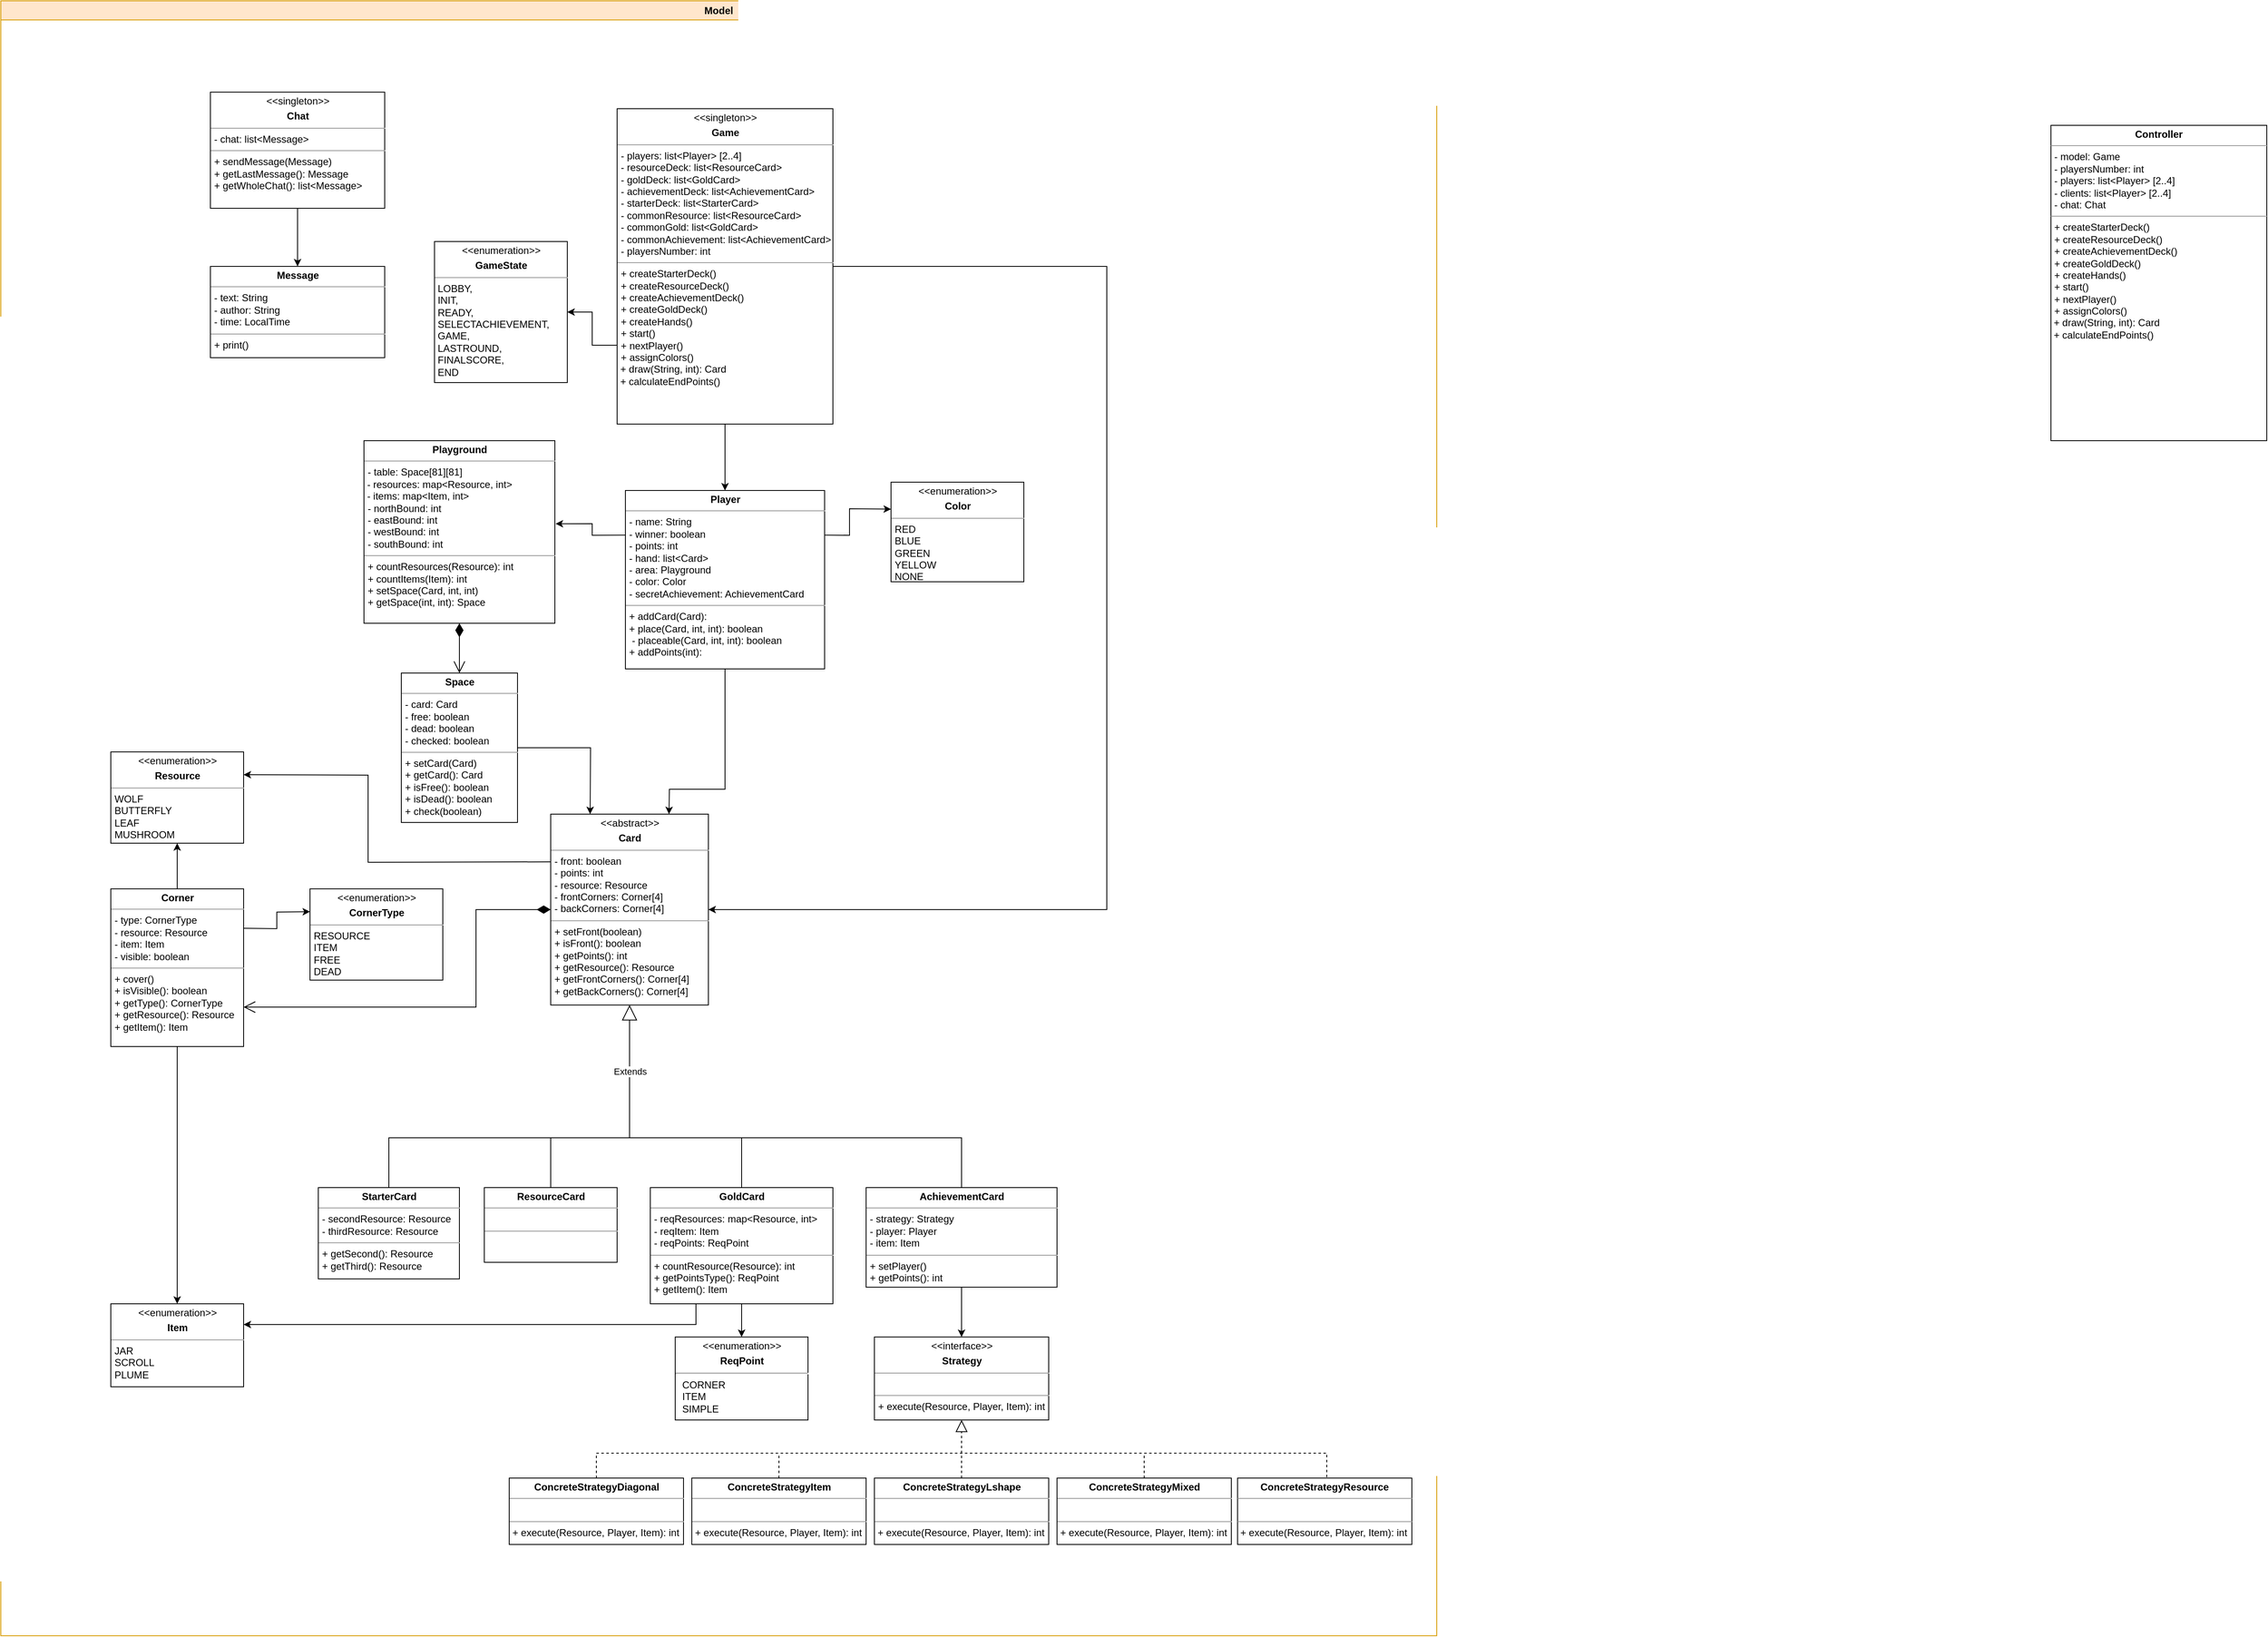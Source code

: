 <mxfile version="24.6.4" type="device">
  <diagram name="Page-1" id="c4acf3e9-155e-7222-9cf6-157b1a14988f">
    <mxGraphModel dx="3086" dy="1228" grid="1" gridSize="10" guides="1" tooltips="1" connect="1" arrows="1" fold="1" page="0" pageScale="1" pageWidth="690" pageHeight="980" background="none" math="0" shadow="0">
      <root>
        <mxCell id="0" />
        <mxCell id="1" parent="0" />
        <mxCell id="WkvtlJ_VR4e_vaY0fBgr-5" value="Model" style="swimlane;whiteSpace=wrap;html=1;fillColor=#ffe6cc;strokeColor=#d79b00;fillStyle=auto;noLabel=0;glass=0;" vertex="1" parent="1">
          <mxGeometry x="-1140" y="-220" width="1730" height="1970" as="geometry" />
        </mxCell>
        <mxCell id="VBHyWKRIFcI3ucVcQrfy-1" value="&lt;p style=&quot;margin:0px;margin-top:4px;text-align:center;&quot;&gt;&lt;font style=&quot;font-size: 12px;&quot;&gt;&amp;lt;&amp;lt;singleton&amp;gt;&amp;gt;&lt;/font&gt;&lt;/p&gt;&lt;p style=&quot;margin:0px;margin-top:4px;text-align:center;&quot;&gt;&lt;b&gt;Game&lt;/b&gt;&lt;/p&gt;&lt;hr size=&quot;1&quot;&gt;&lt;p style=&quot;margin:0px;margin-left:4px;&quot;&gt;- players: list&amp;lt;Player&amp;gt; [2..4]&lt;/p&gt;&lt;p style=&quot;margin:0px;margin-left:4px;&quot;&gt;- resourceDeck: list&amp;lt;ResourceCard&amp;gt;&amp;nbsp;&lt;/p&gt;&lt;p style=&quot;margin:0px;margin-left:4px;&quot;&gt;- goldDeck: list&amp;lt;GoldCard&amp;gt;&lt;/p&gt;&lt;p style=&quot;margin:0px;margin-left:4px;&quot;&gt;- achievementDeck: list&amp;lt;AchievementCard&amp;gt;&lt;/p&gt;&lt;p style=&quot;margin:0px;margin-left:4px;&quot;&gt;- starterDeck: list&amp;lt;StarterCard&amp;gt;&lt;br&gt;&lt;/p&gt;&lt;p style=&quot;margin:0px;margin-left:4px;&quot;&gt;- commonResource: list&amp;lt;ResourceCard&amp;gt;&amp;nbsp;&lt;/p&gt;&lt;p style=&quot;margin:0px;margin-left:4px;&quot;&gt;- commonGold: list&amp;lt;GoldCard&amp;gt;&lt;/p&gt;&lt;p style=&quot;margin:0px;margin-left:4px;&quot;&gt;- commonAchievement: list&amp;lt;AchievementCard&amp;gt;&lt;/p&gt;&lt;p style=&quot;margin:0px;margin-left:4px;&quot;&gt;- playersNumber: int&lt;/p&gt;&lt;hr size=&quot;1&quot;&gt;&lt;p style=&quot;margin:0px;margin-left:4px;&quot;&gt;+ createStarterDeck()&lt;/p&gt;&lt;p style=&quot;margin:0px;margin-left:4px;&quot;&gt;+ createResourceDeck()&lt;/p&gt;&lt;p style=&quot;margin:0px;margin-left:4px;&quot;&gt;+ createAchievementDeck()&lt;/p&gt;&lt;p style=&quot;margin:0px;margin-left:4px;&quot;&gt;+ createGoldDeck()&lt;/p&gt;&lt;p style=&quot;margin:0px;margin-left:4px;&quot;&gt;+ createHands()&lt;/p&gt;&lt;p style=&quot;margin:0px;margin-left:4px;&quot;&gt;+ start()&lt;/p&gt;&lt;p style=&quot;margin:0px;margin-left:4px;&quot;&gt;+ nextPlayer()&lt;/p&gt;&lt;p style=&quot;margin:0px;margin-left:4px;&quot;&gt;+ assignColors()&lt;br&gt;&lt;/p&gt;&lt;div&gt;&amp;nbsp;+ draw(String, int): Card&lt;br&gt;&lt;/div&gt;&lt;div&gt;&amp;nbsp;+ calculateEndPoints()&lt;br&gt;&lt;/div&gt;" style="verticalAlign=top;align=left;overflow=fill;html=1;whiteSpace=wrap;" parent="WkvtlJ_VR4e_vaY0fBgr-5" vertex="1">
          <mxGeometry x="742.5" y="130" width="260" height="380" as="geometry" />
        </mxCell>
        <mxCell id="VBHyWKRIFcI3ucVcQrfy-3" value="&lt;p style=&quot;margin:0px;margin-top:4px;text-align:center;&quot;&gt;&lt;b&gt;Player&lt;/b&gt;&lt;/p&gt;&lt;hr size=&quot;1&quot;&gt;&lt;p style=&quot;margin:0px;margin-left:4px;&quot;&gt;- name: String&lt;/p&gt;&lt;p style=&quot;margin:0px;margin-left:4px;&quot;&gt;- winner: boolean&lt;/p&gt;&lt;p style=&quot;margin:0px;margin-left:4px;&quot;&gt;- points: int&lt;/p&gt;&lt;p style=&quot;margin:0px;margin-left:4px;&quot;&gt;- hand: list&amp;lt;Card&amp;gt;&lt;/p&gt;&lt;p style=&quot;margin:0px;margin-left:4px;&quot;&gt;- area: Playground&lt;/p&gt;&lt;p style=&quot;margin:0px;margin-left:4px;&quot;&gt;- color: Color&lt;/p&gt;&lt;p style=&quot;margin:0px;margin-left:4px;&quot;&gt;- secretAchievement: AchievementCard&lt;br&gt;&lt;/p&gt;&lt;hr size=&quot;1&quot;&gt;&lt;p style=&quot;margin:0px;margin-left:4px;&quot;&gt;+ addCard(Card):&lt;/p&gt;&lt;p style=&quot;margin:0px;margin-left:4px;&quot;&gt;+ place(Card, int, int): boolean&lt;br&gt;&lt;/p&gt;&lt;p style=&quot;margin:0px;margin-left:4px;&quot;&gt;&amp;nbsp;- placeable(Card, int, int): boolean&lt;/p&gt;&lt;p style=&quot;margin:0px;margin-left:4px;&quot;&gt;+ addPoints(int):&lt;/p&gt;" style="verticalAlign=top;align=left;overflow=fill;html=1;whiteSpace=wrap;" parent="WkvtlJ_VR4e_vaY0fBgr-5" vertex="1">
          <mxGeometry x="752.5" y="590" width="240" height="215" as="geometry" />
        </mxCell>
        <mxCell id="VBHyWKRIFcI3ucVcQrfy-13" value="&lt;p style=&quot;margin:0px;margin-top:4px;text-align:center;&quot;&gt;&lt;b&gt;Playground&lt;/b&gt;&lt;/p&gt;&lt;hr size=&quot;1&quot;&gt;&lt;p style=&quot;margin:0px;margin-left:4px;&quot;&gt;- table: Space[81][81]&lt;/p&gt;&lt;div&gt;&amp;nbsp;- resources: map&amp;lt;Resource, int&amp;gt; &lt;br&gt;&lt;/div&gt;&lt;div&gt;&amp;nbsp;- items: map&amp;lt;Item, int&amp;gt; &lt;/div&gt;&lt;p style=&quot;margin:0px;margin-left:4px;&quot;&gt;- northBound: int&lt;/p&gt;&lt;p style=&quot;margin:0px;margin-left:4px;&quot;&gt;- eastBound: int&lt;br&gt;- westBound: int&lt;/p&gt;&lt;p style=&quot;margin:0px;margin-left:4px;&quot;&gt;- southBound: int&lt;br&gt;&lt;/p&gt;&lt;hr size=&quot;1&quot;&gt;&lt;p style=&quot;margin:0px;margin-left:4px;&quot;&gt;+ countResources(Resource): int&lt;/p&gt;&lt;p style=&quot;margin:0px;margin-left:4px;&quot;&gt;+ countItems(Item): int&lt;/p&gt;&lt;p style=&quot;margin:0px;margin-left:4px;&quot;&gt;+ setSpace(Card, int, int)&lt;br&gt;&lt;/p&gt;&lt;p style=&quot;margin:0px;margin-left:4px;&quot;&gt;+ getSpace(int, int): Space&lt;br&gt;&lt;/p&gt;" style="verticalAlign=top;align=left;overflow=fill;html=1;whiteSpace=wrap;" parent="WkvtlJ_VR4e_vaY0fBgr-5" vertex="1">
          <mxGeometry x="437.5" y="530" width="230" height="220" as="geometry" />
        </mxCell>
        <mxCell id="VBHyWKRIFcI3ucVcQrfy-16" value="&lt;p style=&quot;margin:0px;margin-top:4px;text-align:center;&quot;&gt;&amp;lt;&amp;lt;abstract&amp;gt;&amp;gt;&lt;/p&gt;&lt;p style=&quot;margin:0px;margin-top:4px;text-align:center;&quot;&gt;&lt;b&gt;Card&lt;/b&gt;&lt;/p&gt;&lt;hr size=&quot;1&quot;&gt;&lt;p style=&quot;margin:0px;margin-left:4px;&quot;&gt;- front: boolean&lt;/p&gt;&lt;p style=&quot;margin:0px;margin-left:4px;&quot;&gt;- points: int&lt;/p&gt;&lt;p style=&quot;margin:0px;margin-left:4px;&quot;&gt;- resource: Resource&lt;/p&gt;&lt;p style=&quot;margin:0px;margin-left:4px;&quot;&gt;- frontCorners: Corner[4]&lt;/p&gt;&lt;p style=&quot;margin:0px;margin-left:4px;&quot;&gt;- backCorners: Corner[4]&lt;/p&gt;&lt;hr size=&quot;1&quot;&gt;&lt;p style=&quot;margin:0px;margin-left:4px;&quot;&gt;+ setFront(boolean)&lt;/p&gt;&lt;p style=&quot;margin:0px;margin-left:4px;&quot;&gt;+ isFront(): boolean&lt;/p&gt;&lt;p style=&quot;margin:0px;margin-left:4px;&quot;&gt;+ getPoints(): int&lt;/p&gt;&lt;p style=&quot;margin:0px;margin-left:4px;&quot;&gt;+ getResource(): Resource&lt;br&gt;&lt;/p&gt;&lt;p style=&quot;margin:0px;margin-left:4px;&quot;&gt;+ getFrontCorners(): Corner[4]&lt;/p&gt;&lt;p style=&quot;margin:0px;margin-left:4px;&quot;&gt;+ getBackCorners(): Corner[4]&lt;br&gt;&lt;/p&gt;" style="verticalAlign=top;align=left;overflow=fill;html=1;whiteSpace=wrap;" parent="WkvtlJ_VR4e_vaY0fBgr-5" vertex="1">
          <mxGeometry x="662.5" y="980" width="190" height="230" as="geometry" />
        </mxCell>
        <mxCell id="VBHyWKRIFcI3ucVcQrfy-17" value="&lt;p style=&quot;margin:0px;margin-top:4px;text-align:center;&quot;&gt;&amp;lt;&amp;lt;enumeration&amp;gt;&amp;gt;&lt;/p&gt;&lt;p style=&quot;margin:0px;margin-top:4px;text-align:center;&quot;&gt;&lt;b&gt;Resource&lt;/b&gt;&lt;/p&gt;&lt;hr size=&quot;1&quot;&gt;&lt;p style=&quot;margin:0px;margin-left:4px;&quot;&gt;WOLF&lt;/p&gt;&lt;p style=&quot;margin:0px;margin-left:4px;&quot;&gt;BUTTERFLY&lt;/p&gt;&lt;p style=&quot;margin:0px;margin-left:4px;&quot;&gt;LEAF&lt;/p&gt;&lt;p style=&quot;margin:0px;margin-left:4px;&quot;&gt;MUSHROOM&lt;/p&gt;" style="verticalAlign=top;align=left;overflow=fill;html=1;whiteSpace=wrap;" parent="WkvtlJ_VR4e_vaY0fBgr-5" vertex="1">
          <mxGeometry x="132.5" y="905" width="160" height="110" as="geometry" />
        </mxCell>
        <mxCell id="VBHyWKRIFcI3ucVcQrfy-19" value="&lt;p style=&quot;margin:0px;margin-top:4px;text-align:center;&quot;&gt;&lt;b&gt;ResourceCard&lt;/b&gt;&lt;/p&gt;&lt;hr size=&quot;1&quot;&gt;&lt;p style=&quot;margin:0px;margin-left:4px;&quot;&gt;&lt;br&gt;&lt;/p&gt;&lt;hr size=&quot;1&quot;&gt;&lt;p style=&quot;margin:0px;margin-left:4px;&quot;&gt;&lt;br&gt;&lt;/p&gt;" style="verticalAlign=top;align=left;overflow=fill;html=1;whiteSpace=wrap;" parent="WkvtlJ_VR4e_vaY0fBgr-5" vertex="1">
          <mxGeometry x="582.5" y="1430" width="160" height="90" as="geometry" />
        </mxCell>
        <mxCell id="VBHyWKRIFcI3ucVcQrfy-21" value="&lt;p style=&quot;margin:0px;margin-top:4px;text-align:center;&quot;&gt;&lt;b&gt;GoldCard&lt;/b&gt;&lt;/p&gt;&lt;hr size=&quot;1&quot;&gt;&lt;p style=&quot;margin:0px;margin-left:4px;&quot;&gt;- reqResources: map&amp;lt;Resource, int&amp;gt; &lt;br&gt;&lt;/p&gt;&lt;p style=&quot;margin:0px;margin-left:4px;&quot;&gt;- reqItem: Item&lt;/p&gt;&lt;p style=&quot;margin:0px;margin-left:4px;&quot;&gt;- reqPoints: ReqPoint&lt;/p&gt;&lt;hr size=&quot;1&quot;&gt;&lt;p style=&quot;margin:0px;margin-left:4px;&quot;&gt;+ countResource(Resource): int&lt;/p&gt;&lt;p style=&quot;margin:0px;margin-left:4px;&quot;&gt;+ getPointsType(): ReqPoint&lt;br&gt;&lt;/p&gt;&lt;p style=&quot;margin:0px;margin-left:4px;&quot;&gt;+ getItem(): Item&lt;br&gt;&lt;/p&gt;" style="verticalAlign=top;align=left;overflow=fill;html=1;whiteSpace=wrap;" parent="WkvtlJ_VR4e_vaY0fBgr-5" vertex="1">
          <mxGeometry x="782.5" y="1430" width="220" height="140" as="geometry" />
        </mxCell>
        <mxCell id="VBHyWKRIFcI3ucVcQrfy-22" value="&lt;p style=&quot;margin: 4px 0px 0px; text-align: center;&quot;&gt;&lt;font style=&quot;font-size: 12px;&quot;&gt;&amp;lt;&amp;lt;enumeration&amp;gt;&amp;gt;&lt;/font&gt;&lt;/p&gt;&lt;p style=&quot;margin: 4px 0px 0px; text-align: center;&quot;&gt;&lt;b&gt;ReqPoint&lt;/b&gt;&lt;/p&gt;&lt;hr&gt;&lt;p style=&quot;margin:0px;margin-left:8px;&quot;&gt;CORNER&lt;/p&gt;&lt;p style=&quot;margin:0px;margin-left:8px;&quot;&gt;ITEM&lt;/p&gt;&lt;p style=&quot;margin:0px;margin-left:8px;&quot;&gt;SIMPLE&lt;br&gt;&lt;/p&gt;" style="verticalAlign=top;align=left;overflow=fill;html=1;whiteSpace=wrap;" parent="WkvtlJ_VR4e_vaY0fBgr-5" vertex="1">
          <mxGeometry x="812.5" y="1610" width="160" height="100" as="geometry" />
        </mxCell>
        <mxCell id="VBHyWKRIFcI3ucVcQrfy-25" value="&lt;p style=&quot;margin:0px;margin-top:4px;text-align:center;&quot;&gt;&lt;b&gt;StarterCard&lt;/b&gt;&lt;/p&gt;&lt;hr size=&quot;1&quot;&gt;&lt;p style=&quot;margin:0px;margin-left:4px;&quot;&gt;- secondResource: Resource&lt;/p&gt;&lt;p style=&quot;margin:0px;margin-left:4px;&quot;&gt;- thirdResource: Resource&lt;/p&gt;&lt;hr size=&quot;1&quot;&gt;&lt;p style=&quot;margin:0px;margin-left:4px;&quot;&gt;+ getSecond(): Resource&lt;/p&gt;&lt;p style=&quot;margin:0px;margin-left:4px;&quot;&gt;+ getThird(): Resource&lt;/p&gt;" style="verticalAlign=top;align=left;overflow=fill;html=1;whiteSpace=wrap;" parent="WkvtlJ_VR4e_vaY0fBgr-5" vertex="1">
          <mxGeometry x="382.5" y="1430" width="170" height="110" as="geometry" />
        </mxCell>
        <mxCell id="VBHyWKRIFcI3ucVcQrfy-26" value="&lt;p style=&quot;margin:0px;margin-top:4px;text-align:center;&quot;&gt;&lt;b&gt;AchievementCard&lt;/b&gt;&lt;/p&gt;&lt;hr size=&quot;1&quot;&gt;&lt;p style=&quot;margin:0px;margin-left:4px;&quot;&gt;- strategy: Strategy&lt;/p&gt;&lt;p style=&quot;margin:0px;margin-left:4px;&quot;&gt;- player: Player&lt;/p&gt;&lt;p style=&quot;margin:0px;margin-left:4px;&quot;&gt;- item: Item&lt;br&gt;&lt;/p&gt;&lt;hr size=&quot;1&quot;&gt;&lt;p style=&quot;margin:0px;margin-left:4px;&quot;&gt;+ setPlayer()&lt;/p&gt;&lt;p style=&quot;margin:0px;margin-left:4px;&quot;&gt;+ getPoints(): int&lt;br&gt;&lt;/p&gt;" style="verticalAlign=top;align=left;overflow=fill;html=1;whiteSpace=wrap;" parent="WkvtlJ_VR4e_vaY0fBgr-5" vertex="1">
          <mxGeometry x="1042.5" y="1430" width="230" height="120" as="geometry" />
        </mxCell>
        <mxCell id="9KjA4H4EcXaX_7E6Pq11-5" value="" style="endArrow=classic;html=1;rounded=0;entryX=0.5;entryY=0;entryDx=0;entryDy=0;exitX=0.5;exitY=1;exitDx=0;exitDy=0;" parent="WkvtlJ_VR4e_vaY0fBgr-5" source="VBHyWKRIFcI3ucVcQrfy-21" target="VBHyWKRIFcI3ucVcQrfy-22" edge="1">
          <mxGeometry width="50" height="50" relative="1" as="geometry">
            <mxPoint x="962.5" y="1740" as="sourcePoint" />
            <mxPoint x="1012.5" y="1690" as="targetPoint" />
          </mxGeometry>
        </mxCell>
        <mxCell id="9KjA4H4EcXaX_7E6Pq11-6" value="" style="endArrow=classic;html=1;rounded=0;entryX=0.5;entryY=0;entryDx=0;entryDy=0;exitX=0.5;exitY=1;exitDx=0;exitDy=0;" parent="WkvtlJ_VR4e_vaY0fBgr-5" source="VBHyWKRIFcI3ucVcQrfy-26" target="RELG8puHT6EC9pHxOSf7-12" edge="1">
          <mxGeometry width="50" height="50" relative="1" as="geometry">
            <mxPoint x="1002.5" y="1580" as="sourcePoint" />
            <mxPoint x="1157.5" y="1575" as="targetPoint" />
          </mxGeometry>
        </mxCell>
        <mxCell id="9KjA4H4EcXaX_7E6Pq11-11" value="Extends" style="endArrow=block;endSize=16;endFill=0;html=1;rounded=0;entryX=0.5;entryY=1;entryDx=0;entryDy=0;" parent="WkvtlJ_VR4e_vaY0fBgr-5" target="VBHyWKRIFcI3ucVcQrfy-16" edge="1">
          <mxGeometry width="160" relative="1" as="geometry">
            <mxPoint x="757.5" y="1370" as="sourcePoint" />
            <mxPoint x="802.5" y="1320" as="targetPoint" />
            <Array as="points" />
          </mxGeometry>
        </mxCell>
        <mxCell id="9KjA4H4EcXaX_7E6Pq11-15" value="" style="endArrow=classic;html=1;rounded=0;entryX=0.5;entryY=0;entryDx=0;entryDy=0;exitX=0.5;exitY=1;exitDx=0;exitDy=0;" parent="WkvtlJ_VR4e_vaY0fBgr-5" source="VBHyWKRIFcI3ucVcQrfy-1" target="VBHyWKRIFcI3ucVcQrfy-3" edge="1">
          <mxGeometry width="50" height="50" relative="1" as="geometry">
            <mxPoint x="792.5" y="490" as="sourcePoint" />
            <mxPoint x="972.5" y="520" as="targetPoint" />
          </mxGeometry>
        </mxCell>
        <mxCell id="9KjA4H4EcXaX_7E6Pq11-17" value="" style="endArrow=classic;html=1;rounded=0;entryX=0;entryY=0.25;entryDx=0;entryDy=0;exitX=1;exitY=0.25;exitDx=0;exitDy=0;" parent="WkvtlJ_VR4e_vaY0fBgr-5" source="VBHyWKRIFcI3ucVcQrfy-3" edge="1">
          <mxGeometry width="50" height="50" relative="1" as="geometry">
            <mxPoint x="742.5" y="530" as="sourcePoint" />
            <mxPoint x="1072.5" y="612.5" as="targetPoint" />
            <Array as="points">
              <mxPoint x="1022.5" y="644" />
              <mxPoint x="1022.5" y="612" />
            </Array>
          </mxGeometry>
        </mxCell>
        <mxCell id="9KjA4H4EcXaX_7E6Pq11-19" value="" style="endArrow=classic;html=1;rounded=0;exitX=0.5;exitY=1;exitDx=0;exitDy=0;entryX=0.75;entryY=0;entryDx=0;entryDy=0;" parent="WkvtlJ_VR4e_vaY0fBgr-5" source="VBHyWKRIFcI3ucVcQrfy-3" target="VBHyWKRIFcI3ucVcQrfy-16" edge="1">
          <mxGeometry width="50" height="50" relative="1" as="geometry">
            <mxPoint x="742.5" y="820" as="sourcePoint" />
            <mxPoint x="792.5" y="770" as="targetPoint" />
            <Array as="points">
              <mxPoint x="872.5" y="950" />
              <mxPoint x="805.5" y="950" />
            </Array>
          </mxGeometry>
        </mxCell>
        <mxCell id="9KjA4H4EcXaX_7E6Pq11-20" value="" style="endArrow=classic;html=1;rounded=0;exitX=1;exitY=0.5;exitDx=0;exitDy=0;entryX=1;entryY=0.5;entryDx=0;entryDy=0;" parent="WkvtlJ_VR4e_vaY0fBgr-5" source="VBHyWKRIFcI3ucVcQrfy-1" target="VBHyWKRIFcI3ucVcQrfy-16" edge="1">
          <mxGeometry width="50" height="50" relative="1" as="geometry">
            <mxPoint x="742.5" y="680" as="sourcePoint" />
            <mxPoint x="1332.5" y="1290" as="targetPoint" />
            <Array as="points">
              <mxPoint x="1332.5" y="320" />
              <mxPoint x="1332.5" y="1095" />
            </Array>
          </mxGeometry>
        </mxCell>
        <mxCell id="9KjA4H4EcXaX_7E6Pq11-41" value="&lt;p style=&quot;margin:0px;margin-top:4px;text-align:center;&quot;&gt;&lt;b&gt;Corner&lt;/b&gt;&lt;/p&gt;&lt;hr size=&quot;1&quot;&gt;&lt;p style=&quot;margin:0px;margin-left:4px;&quot;&gt;- type: CornerType&lt;br&gt;&lt;/p&gt;&lt;p style=&quot;margin:0px;margin-left:4px;&quot;&gt;- resource: Resource&lt;/p&gt;&lt;p style=&quot;margin:0px;margin-left:4px;&quot;&gt;- item: Item&lt;/p&gt;&lt;p style=&quot;margin:0px;margin-left:4px;&quot;&gt;- visible: boolean&lt;br&gt;&lt;/p&gt;&lt;hr size=&quot;1&quot;&gt;&lt;p style=&quot;margin:0px;margin-left:4px;&quot;&gt;+ cover()&lt;/p&gt;&lt;p style=&quot;margin:0px;margin-left:4px;&quot;&gt;+ isVisible(): boolean&lt;/p&gt;&lt;p style=&quot;margin:0px;margin-left:4px;&quot;&gt;+ getType(): CornerType&lt;/p&gt;&lt;p style=&quot;margin:0px;margin-left:4px;&quot;&gt;+ getResource(): Resource&lt;/p&gt;&lt;p style=&quot;margin:0px;margin-left:4px;&quot;&gt;+ getItem(): Item&lt;br&gt;&lt;/p&gt;" style="verticalAlign=top;align=left;overflow=fill;html=1;whiteSpace=wrap;" parent="WkvtlJ_VR4e_vaY0fBgr-5" vertex="1">
          <mxGeometry x="132.5" y="1070" width="160" height="190" as="geometry" />
        </mxCell>
        <mxCell id="9KjA4H4EcXaX_7E6Pq11-42" value="&lt;p style=&quot;margin:0px;margin-top:4px;text-align:center;&quot;&gt;&amp;lt;&amp;lt;enumeration&amp;gt;&amp;gt;&lt;/p&gt;&lt;p style=&quot;margin:0px;margin-top:4px;text-align:center;&quot;&gt;&lt;b&gt;Item&lt;/b&gt;&lt;/p&gt;&lt;hr size=&quot;1&quot;&gt;&lt;p style=&quot;margin:0px;margin-left:4px;&quot;&gt;JAR&lt;/p&gt;&lt;p style=&quot;margin:0px;margin-left:4px;&quot;&gt;SCROLL&lt;/p&gt;&lt;p style=&quot;margin:0px;margin-left:4px;&quot;&gt;PLUME&lt;/p&gt;" style="verticalAlign=top;align=left;overflow=fill;html=1;whiteSpace=wrap;" parent="WkvtlJ_VR4e_vaY0fBgr-5" vertex="1">
          <mxGeometry x="132.5" y="1570" width="160" height="100" as="geometry" />
        </mxCell>
        <mxCell id="9KjA4H4EcXaX_7E6Pq11-44" value="" style="endArrow=classic;html=1;rounded=0;entryX=0.5;entryY=1;entryDx=0;entryDy=0;exitX=0.5;exitY=0;exitDx=0;exitDy=0;" parent="WkvtlJ_VR4e_vaY0fBgr-5" source="9KjA4H4EcXaX_7E6Pq11-41" target="VBHyWKRIFcI3ucVcQrfy-17" edge="1">
          <mxGeometry width="50" height="50" relative="1" as="geometry">
            <mxPoint x="512.5" y="1230" as="sourcePoint" />
            <mxPoint x="562.5" y="1180" as="targetPoint" />
          </mxGeometry>
        </mxCell>
        <mxCell id="9KjA4H4EcXaX_7E6Pq11-45" value="" style="endArrow=classic;html=1;rounded=0;exitX=0;exitY=0.25;exitDx=0;exitDy=0;entryX=1;entryY=0.25;entryDx=0;entryDy=0;" parent="WkvtlJ_VR4e_vaY0fBgr-5" source="VBHyWKRIFcI3ucVcQrfy-16" target="VBHyWKRIFcI3ucVcQrfy-17" edge="1">
          <mxGeometry width="50" height="50" relative="1" as="geometry">
            <mxPoint x="592.5" y="1230" as="sourcePoint" />
            <mxPoint x="642.5" y="1180" as="targetPoint" />
            <Array as="points">
              <mxPoint x="442.5" y="1038" />
              <mxPoint x="442.5" y="933" />
            </Array>
          </mxGeometry>
        </mxCell>
        <mxCell id="9KjA4H4EcXaX_7E6Pq11-46" value="" style="endArrow=classic;html=1;rounded=0;exitX=0.5;exitY=1;exitDx=0;exitDy=0;entryX=0.5;entryY=0;entryDx=0;entryDy=0;" parent="WkvtlJ_VR4e_vaY0fBgr-5" source="9KjA4H4EcXaX_7E6Pq11-41" target="9KjA4H4EcXaX_7E6Pq11-42" edge="1">
          <mxGeometry width="50" height="50" relative="1" as="geometry">
            <mxPoint x="512.5" y="1230" as="sourcePoint" />
            <mxPoint x="562.5" y="1180" as="targetPoint" />
          </mxGeometry>
        </mxCell>
        <mxCell id="9KjA4H4EcXaX_7E6Pq11-50" value="" style="endArrow=classic;html=1;rounded=0;entryX=1;entryY=0.25;entryDx=0;entryDy=0;exitX=0.25;exitY=1;exitDx=0;exitDy=0;" parent="WkvtlJ_VR4e_vaY0fBgr-5" source="VBHyWKRIFcI3ucVcQrfy-21" target="9KjA4H4EcXaX_7E6Pq11-42" edge="1">
          <mxGeometry width="50" height="50" relative="1" as="geometry">
            <mxPoint x="552.5" y="1470" as="sourcePoint" />
            <mxPoint x="602.5" y="1420" as="targetPoint" />
            <Array as="points">
              <mxPoint x="837.5" y="1595" />
            </Array>
          </mxGeometry>
        </mxCell>
        <mxCell id="9KjA4H4EcXaX_7E6Pq11-51" value="&lt;p style=&quot;margin:0px;margin-top:4px;text-align:center;&quot;&gt;&amp;lt;&amp;lt;enumeration&amp;gt;&amp;gt;&lt;/p&gt;&lt;p style=&quot;margin:0px;margin-top:4px;text-align:center;&quot;&gt;&lt;b&gt;CornerType&lt;/b&gt;&lt;br&gt;&lt;/p&gt;&lt;hr size=&quot;1&quot;&gt;&lt;p style=&quot;margin:0px;margin-left:4px;&quot;&gt;RESOURCE&lt;br&gt;&lt;/p&gt;&lt;p style=&quot;margin:0px;margin-left:4px;&quot;&gt;ITEM&lt;/p&gt;&lt;p style=&quot;margin:0px;margin-left:4px;&quot;&gt;FREE&lt;/p&gt;&lt;p style=&quot;margin:0px;margin-left:4px;&quot;&gt;DEAD&lt;/p&gt;" style="verticalAlign=top;align=left;overflow=fill;html=1;whiteSpace=wrap;" parent="WkvtlJ_VR4e_vaY0fBgr-5" vertex="1">
          <mxGeometry x="372.5" y="1070" width="160" height="110" as="geometry" />
        </mxCell>
        <mxCell id="9KjA4H4EcXaX_7E6Pq11-52" value="" style="endArrow=classic;html=1;rounded=0;exitX=1;exitY=0.25;exitDx=0;exitDy=0;entryX=0;entryY=0.25;entryDx=0;entryDy=0;" parent="WkvtlJ_VR4e_vaY0fBgr-5" source="9KjA4H4EcXaX_7E6Pq11-41" target="9KjA4H4EcXaX_7E6Pq11-51" edge="1">
          <mxGeometry width="50" height="50" relative="1" as="geometry">
            <mxPoint x="552.5" y="1250" as="sourcePoint" />
            <mxPoint x="602.5" y="1200" as="targetPoint" />
            <Array as="points">
              <mxPoint x="332.5" y="1118" />
              <mxPoint x="332.5" y="1098" />
            </Array>
          </mxGeometry>
        </mxCell>
        <mxCell id="7Q8JWQBwUeFJPMpjAtA_-2" value="" style="endArrow=none;html=1;rounded=0;exitX=0.5;exitY=0;exitDx=0;exitDy=0;" parent="WkvtlJ_VR4e_vaY0fBgr-5" source="VBHyWKRIFcI3ucVcQrfy-25" edge="1">
          <mxGeometry width="50" height="50" relative="1" as="geometry">
            <mxPoint x="762.5" y="1330" as="sourcePoint" />
            <mxPoint x="742.5" y="1370" as="targetPoint" />
            <Array as="points">
              <mxPoint x="467.5" y="1370" />
            </Array>
          </mxGeometry>
        </mxCell>
        <mxCell id="7Q8JWQBwUeFJPMpjAtA_-3" value="" style="endArrow=none;html=1;rounded=0;exitX=0.5;exitY=0;exitDx=0;exitDy=0;" parent="WkvtlJ_VR4e_vaY0fBgr-5" source="VBHyWKRIFcI3ucVcQrfy-19" edge="1">
          <mxGeometry width="50" height="50" relative="1" as="geometry">
            <mxPoint x="762.5" y="1330" as="sourcePoint" />
            <mxPoint x="662.5" y="1370" as="targetPoint" />
          </mxGeometry>
        </mxCell>
        <mxCell id="7Q8JWQBwUeFJPMpjAtA_-4" value="" style="endArrow=none;html=1;rounded=0;entryX=0.5;entryY=0;entryDx=0;entryDy=0;" parent="WkvtlJ_VR4e_vaY0fBgr-5" target="VBHyWKRIFcI3ucVcQrfy-21" edge="1">
          <mxGeometry width="50" height="50" relative="1" as="geometry">
            <mxPoint x="892.5" y="1370" as="sourcePoint" />
            <mxPoint x="812.5" y="1280" as="targetPoint" />
          </mxGeometry>
        </mxCell>
        <mxCell id="7Q8JWQBwUeFJPMpjAtA_-5" value="" style="endArrow=none;html=1;rounded=0;entryX=0.5;entryY=0;entryDx=0;entryDy=0;" parent="WkvtlJ_VR4e_vaY0fBgr-5" target="VBHyWKRIFcI3ucVcQrfy-26" edge="1">
          <mxGeometry width="50" height="50" relative="1" as="geometry">
            <mxPoint x="742.5" y="1370" as="sourcePoint" />
            <mxPoint x="812.5" y="1280" as="targetPoint" />
            <Array as="points">
              <mxPoint x="1157.5" y="1370" />
            </Array>
          </mxGeometry>
        </mxCell>
        <mxCell id="7Q8JWQBwUeFJPMpjAtA_-7" value="" style="endArrow=open;html=1;endSize=12;startArrow=diamondThin;startSize=14;startFill=1;edgeStyle=orthogonalEdgeStyle;align=left;verticalAlign=bottom;rounded=0;exitX=0;exitY=0.5;exitDx=0;exitDy=0;entryX=1;entryY=0.75;entryDx=0;entryDy=0;" parent="WkvtlJ_VR4e_vaY0fBgr-5" source="VBHyWKRIFcI3ucVcQrfy-16" target="9KjA4H4EcXaX_7E6Pq11-41" edge="1">
          <mxGeometry x="-0.878" relative="1" as="geometry">
            <mxPoint x="642.5" y="1090" as="sourcePoint" />
            <mxPoint x="562.5" y="1170" as="targetPoint" />
            <Array as="points">
              <mxPoint x="572.5" y="1095" />
              <mxPoint x="572.5" y="1212" />
            </Array>
            <mxPoint as="offset" />
          </mxGeometry>
        </mxCell>
        <mxCell id="7Q8JWQBwUeFJPMpjAtA_-9" value="&lt;p style=&quot;margin:0px;margin-top:4px;text-align:center;&quot;&gt;&amp;lt;&amp;lt;enumeration&amp;gt;&amp;gt;&lt;/p&gt;&lt;p style=&quot;margin:0px;margin-top:4px;text-align:center;&quot;&gt;&lt;b&gt;Color&lt;/b&gt;&lt;br&gt;&lt;/p&gt;&lt;hr size=&quot;1&quot;&gt;&lt;p style=&quot;margin:0px;margin-left:4px;&quot;&gt;RED&lt;br&gt;&lt;/p&gt;&lt;p style=&quot;margin:0px;margin-left:4px;&quot;&gt;BLUE&lt;/p&gt;&lt;p style=&quot;margin:0px;margin-left:4px;&quot;&gt;GREEN&lt;/p&gt;&lt;p style=&quot;margin:0px;margin-left:4px;&quot;&gt;YELLOW&lt;/p&gt;&lt;p style=&quot;margin:0px;margin-left:4px;&quot;&gt;NONE&lt;br&gt;&lt;/p&gt;" style="verticalAlign=top;align=left;overflow=fill;html=1;whiteSpace=wrap;" parent="WkvtlJ_VR4e_vaY0fBgr-5" vertex="1">
          <mxGeometry x="1072.5" y="580" width="160" height="120" as="geometry" />
        </mxCell>
        <mxCell id="7Q8JWQBwUeFJPMpjAtA_-11" style="edgeStyle=orthogonalEdgeStyle;rounded=0;orthogonalLoop=1;jettySize=auto;html=1;exitX=0.5;exitY=1;exitDx=0;exitDy=0;" parent="WkvtlJ_VR4e_vaY0fBgr-5" source="VBHyWKRIFcI3ucVcQrfy-16" target="VBHyWKRIFcI3ucVcQrfy-16" edge="1">
          <mxGeometry relative="1" as="geometry" />
        </mxCell>
        <mxCell id="mR6tvdOViw74VSjQAa9q-1" value="&lt;p style=&quot;margin:0px;margin-top:4px;text-align:center;&quot;&gt;&lt;b&gt;Space&lt;/b&gt;&lt;/p&gt;&lt;hr size=&quot;1&quot;&gt;&lt;p style=&quot;margin:0px;margin-left:4px;&quot;&gt;- card: Card&lt;br&gt;&lt;/p&gt;&lt;p style=&quot;margin:0px;margin-left:4px;&quot;&gt;- free: boolean&lt;/p&gt;&lt;p style=&quot;margin:0px;margin-left:4px;&quot;&gt;- dead: boolean&lt;/p&gt;&lt;p style=&quot;margin:0px;margin-left:4px;&quot;&gt;- checked: boolean&lt;/p&gt;&lt;hr size=&quot;1&quot;&gt;&lt;p style=&quot;margin:0px;margin-left:4px;&quot;&gt;+ setCard(Card)&lt;br&gt;&lt;/p&gt;&lt;p style=&quot;margin:0px;margin-left:4px;&quot;&gt;+ getCard(): Card&lt;br&gt;&lt;/p&gt;&lt;p style=&quot;margin:0px;margin-left:4px;&quot;&gt;+ isFree(): boolean&lt;br&gt;&lt;/p&gt;&lt;p style=&quot;margin:0px;margin-left:4px;&quot;&gt;+ isDead(): boolean&lt;/p&gt;&lt;p style=&quot;margin:0px;margin-left:4px;&quot;&gt;+ check(boolean)&lt;/p&gt;&lt;p style=&quot;margin:0px;margin-left:4px;&quot;&gt;&lt;/p&gt;" style="verticalAlign=top;align=left;overflow=fill;html=1;whiteSpace=wrap;" parent="WkvtlJ_VR4e_vaY0fBgr-5" vertex="1">
          <mxGeometry x="482.5" y="810" width="140" height="180" as="geometry" />
        </mxCell>
        <mxCell id="mR6tvdOViw74VSjQAa9q-6" value="" style="endArrow=classic;html=1;rounded=0;entryX=0.25;entryY=0;entryDx=0;entryDy=0;exitX=1;exitY=0.5;exitDx=0;exitDy=0;" parent="WkvtlJ_VR4e_vaY0fBgr-5" source="mR6tvdOViw74VSjQAa9q-1" target="VBHyWKRIFcI3ucVcQrfy-16" edge="1">
          <mxGeometry width="50" height="50" relative="1" as="geometry">
            <mxPoint x="642.5" y="930" as="sourcePoint" />
            <mxPoint x="742.5" y="850" as="targetPoint" />
            <Array as="points">
              <mxPoint x="710.5" y="900" />
            </Array>
          </mxGeometry>
        </mxCell>
        <mxCell id="mR6tvdOViw74VSjQAa9q-10" value="" style="endArrow=classic;html=1;rounded=0;entryX=1.004;entryY=0.455;entryDx=0;entryDy=0;entryPerimeter=0;exitX=0;exitY=0.25;exitDx=0;exitDy=0;" parent="WkvtlJ_VR4e_vaY0fBgr-5" source="VBHyWKRIFcI3ucVcQrfy-3" target="VBHyWKRIFcI3ucVcQrfy-13" edge="1">
          <mxGeometry width="50" height="50" relative="1" as="geometry">
            <mxPoint x="822.5" y="760" as="sourcePoint" />
            <mxPoint x="872.5" y="710" as="targetPoint" />
            <Array as="points">
              <mxPoint x="712.5" y="644" />
              <mxPoint x="712.5" y="639" />
              <mxPoint x="712.5" y="630" />
            </Array>
          </mxGeometry>
        </mxCell>
        <mxCell id="mR6tvdOViw74VSjQAa9q-12" value="" style="endArrow=open;html=1;endSize=12;startArrow=diamondThin;startSize=14;startFill=1;edgeStyle=orthogonalEdgeStyle;align=left;verticalAlign=bottom;rounded=0;entryX=0.5;entryY=0;entryDx=0;entryDy=0;exitX=0.5;exitY=1;exitDx=0;exitDy=0;" parent="WkvtlJ_VR4e_vaY0fBgr-5" source="VBHyWKRIFcI3ucVcQrfy-13" target="mR6tvdOViw74VSjQAa9q-1" edge="1">
          <mxGeometry x="-0.875" y="20" relative="1" as="geometry">
            <mxPoint x="542.5" y="770" as="sourcePoint" />
            <mxPoint x="702.5" y="770" as="targetPoint" />
            <mxPoint as="offset" />
          </mxGeometry>
        </mxCell>
        <mxCell id="DF0XxkstoRHmBpMt2SlA-1" style="edgeStyle=orthogonalEdgeStyle;rounded=0;orthogonalLoop=1;jettySize=auto;html=1;exitX=0.5;exitY=1;exitDx=0;exitDy=0;" parent="WkvtlJ_VR4e_vaY0fBgr-5" source="VBHyWKRIFcI3ucVcQrfy-1" target="VBHyWKRIFcI3ucVcQrfy-1" edge="1">
          <mxGeometry relative="1" as="geometry" />
        </mxCell>
        <mxCell id="RELG8puHT6EC9pHxOSf7-1" value="&lt;p style=&quot;margin:0px;margin-top:4px;text-align:center;&quot;&gt;&amp;lt;&amp;lt;singleton&amp;gt;&amp;gt;&lt;br&gt;&lt;/p&gt;&lt;p style=&quot;margin:0px;margin-top:4px;text-align:center;&quot;&gt;&lt;b&gt;Chat&lt;/b&gt;&lt;/p&gt;&lt;hr size=&quot;1&quot;&gt;&lt;p style=&quot;margin:0px;margin-left:4px;&quot;&gt;- chat: list&amp;lt;Message&amp;gt;&lt;br&gt;&lt;/p&gt;&lt;hr size=&quot;1&quot;&gt;&lt;p style=&quot;margin:0px;margin-left:4px;&quot;&gt;+ sendMessage(Message)&lt;/p&gt;&lt;p style=&quot;margin:0px;margin-left:4px;&quot;&gt;+ getLastMessage(): Message&lt;br&gt;&lt;/p&gt;&lt;p style=&quot;margin:0px;margin-left:4px;&quot;&gt;+ getWholeChat(): list&amp;lt;Message&amp;gt;&lt;br&gt;&lt;/p&gt;" style="verticalAlign=top;align=left;overflow=fill;html=1;whiteSpace=wrap;" parent="WkvtlJ_VR4e_vaY0fBgr-5" vertex="1">
          <mxGeometry x="252.5" y="110" width="210" height="140" as="geometry" />
        </mxCell>
        <mxCell id="RELG8puHT6EC9pHxOSf7-2" value="&lt;p style=&quot;margin:0px;margin-top:4px;text-align:center;&quot;&gt;&lt;b&gt;Message&lt;/b&gt;&lt;/p&gt;&lt;hr size=&quot;1&quot;&gt;&lt;p style=&quot;margin:0px;margin-left:4px;&quot;&gt;- text: String&lt;/p&gt;&lt;p style=&quot;margin:0px;margin-left:4px;&quot;&gt;- author: String&lt;/p&gt;&lt;p style=&quot;margin:0px;margin-left:4px;&quot;&gt;- time: LocalTime&lt;br&gt;&lt;/p&gt;&lt;hr size=&quot;1&quot;&gt;&lt;p style=&quot;margin:0px;margin-left:4px;&quot;&gt;+ print()&lt;/p&gt;" style="verticalAlign=top;align=left;overflow=fill;html=1;whiteSpace=wrap;" parent="WkvtlJ_VR4e_vaY0fBgr-5" vertex="1">
          <mxGeometry x="252.5" y="320" width="210" height="110" as="geometry" />
        </mxCell>
        <mxCell id="RELG8puHT6EC9pHxOSf7-5" value="" style="endArrow=classic;html=1;rounded=0;exitX=0.5;exitY=1;exitDx=0;exitDy=0;entryX=0.5;entryY=0;entryDx=0;entryDy=0;" parent="WkvtlJ_VR4e_vaY0fBgr-5" source="RELG8puHT6EC9pHxOSf7-1" target="RELG8puHT6EC9pHxOSf7-2" edge="1">
          <mxGeometry width="50" height="50" relative="1" as="geometry">
            <mxPoint x="672.5" y="220" as="sourcePoint" />
            <mxPoint x="722.5" y="170" as="targetPoint" />
          </mxGeometry>
        </mxCell>
        <mxCell id="RELG8puHT6EC9pHxOSf7-12" value="&lt;p style=&quot;margin:0px;margin-top:4px;text-align:center;&quot;&gt;&amp;lt;&amp;lt;interface&amp;gt;&amp;gt;&lt;br&gt;&lt;/p&gt;&lt;p style=&quot;margin:0px;margin-top:4px;text-align:center;&quot;&gt;&lt;b&gt;Strategy&lt;/b&gt;&lt;/p&gt;&lt;hr size=&quot;1&quot;&gt;&lt;br&gt;&lt;hr size=&quot;1&quot;&gt;&lt;p style=&quot;margin:0px;margin-left:4px;&quot;&gt;+ execute(Resource, Player, Item): int&lt;br&gt;&lt;/p&gt;" style="verticalAlign=top;align=left;overflow=fill;html=1;whiteSpace=wrap;" parent="WkvtlJ_VR4e_vaY0fBgr-5" vertex="1">
          <mxGeometry x="1052.5" y="1610" width="210" height="100" as="geometry" />
        </mxCell>
        <mxCell id="RELG8puHT6EC9pHxOSf7-13" style="edgeStyle=orthogonalEdgeStyle;rounded=0;orthogonalLoop=1;jettySize=auto;html=1;exitX=0.5;exitY=1;exitDx=0;exitDy=0;" parent="WkvtlJ_VR4e_vaY0fBgr-5" source="RELG8puHT6EC9pHxOSf7-12" target="RELG8puHT6EC9pHxOSf7-12" edge="1">
          <mxGeometry relative="1" as="geometry" />
        </mxCell>
        <mxCell id="RELG8puHT6EC9pHxOSf7-14" value="&lt;p style=&quot;margin:0px;margin-top:4px;text-align:center;&quot;&gt;&lt;b&gt;ConcreteStrategyLshape&lt;/b&gt;&lt;/p&gt;&lt;hr size=&quot;1&quot;&gt;&lt;div&gt;&lt;br&gt;&lt;/div&gt;&lt;hr size=&quot;1&quot;&gt;&amp;nbsp;+ execute(Resource, Player, Item): int" style="verticalAlign=top;align=left;overflow=fill;html=1;whiteSpace=wrap;" parent="WkvtlJ_VR4e_vaY0fBgr-5" vertex="1">
          <mxGeometry x="1052.5" y="1780" width="210" height="80" as="geometry" />
        </mxCell>
        <mxCell id="RELG8puHT6EC9pHxOSf7-16" value="&lt;p style=&quot;margin:0px;margin-top:4px;text-align:center;&quot;&gt;&lt;b&gt;ConcreteStrategyMixed&lt;/b&gt;&lt;/p&gt;&lt;hr size=&quot;1&quot;&gt;&lt;div&gt;&lt;br&gt;&lt;/div&gt;&lt;hr size=&quot;1&quot;&gt;&amp;nbsp;+ execute(Resource, Player, Item): int" style="verticalAlign=top;align=left;overflow=fill;html=1;whiteSpace=wrap;" parent="WkvtlJ_VR4e_vaY0fBgr-5" vertex="1">
          <mxGeometry x="1272.5" y="1780" width="210" height="80" as="geometry" />
        </mxCell>
        <mxCell id="RELG8puHT6EC9pHxOSf7-17" value="&lt;p style=&quot;margin:0px;margin-top:4px;text-align:center;&quot;&gt;&lt;b&gt;ConcreteStrategyItem&lt;/b&gt;&lt;/p&gt;&lt;hr size=&quot;1&quot;&gt;&lt;div&gt;&lt;br&gt;&lt;/div&gt;&lt;hr size=&quot;1&quot;&gt;&amp;nbsp;+ execute(Resource, Player, Item): int" style="verticalAlign=top;align=left;overflow=fill;html=1;whiteSpace=wrap;" parent="WkvtlJ_VR4e_vaY0fBgr-5" vertex="1">
          <mxGeometry x="832.5" y="1780" width="210" height="80" as="geometry" />
        </mxCell>
        <mxCell id="RELG8puHT6EC9pHxOSf7-18" value="&lt;p style=&quot;margin:0px;margin-top:4px;text-align:center;&quot;&gt;&lt;b&gt;ConcreteStrategyDiagonal&lt;/b&gt;&lt;/p&gt;&lt;hr size=&quot;1&quot;&gt;&lt;div&gt;&lt;br&gt;&lt;/div&gt;&lt;hr size=&quot;1&quot;&gt;&amp;nbsp;+ execute(Resource, Player, Item): int" style="verticalAlign=top;align=left;overflow=fill;html=1;whiteSpace=wrap;" parent="WkvtlJ_VR4e_vaY0fBgr-5" vertex="1">
          <mxGeometry x="612.5" y="1780" width="210" height="80" as="geometry" />
        </mxCell>
        <mxCell id="RELG8puHT6EC9pHxOSf7-19" value="&lt;p style=&quot;margin:0px;margin-top:4px;text-align:center;&quot;&gt;&lt;b&gt;ConcreteStrategyResource&lt;/b&gt;&lt;/p&gt;&lt;hr size=&quot;1&quot;&gt;&lt;div&gt;&lt;br&gt;&lt;/div&gt;&lt;hr size=&quot;1&quot;&gt;&amp;nbsp;+ execute(Resource, Player, Item): int" style="verticalAlign=top;align=left;overflow=fill;html=1;whiteSpace=wrap;" parent="WkvtlJ_VR4e_vaY0fBgr-5" vertex="1">
          <mxGeometry x="1490" y="1780" width="210" height="80" as="geometry" />
        </mxCell>
        <mxCell id="RELG8puHT6EC9pHxOSf7-20" value="" style="endArrow=block;dashed=1;endFill=0;endSize=12;html=1;rounded=0;entryX=0.5;entryY=1;entryDx=0;entryDy=0;exitX=0.5;exitY=0;exitDx=0;exitDy=0;" parent="WkvtlJ_VR4e_vaY0fBgr-5" source="RELG8puHT6EC9pHxOSf7-14" target="RELG8puHT6EC9pHxOSf7-12" edge="1">
          <mxGeometry width="160" relative="1" as="geometry">
            <mxPoint x="1012.5" y="1760" as="sourcePoint" />
            <mxPoint x="1172.5" y="1760" as="targetPoint" />
          </mxGeometry>
        </mxCell>
        <mxCell id="RELG8puHT6EC9pHxOSf7-24" value="" style="endArrow=none;dashed=1;html=1;rounded=0;entryX=0.5;entryY=0;entryDx=0;entryDy=0;exitX=0.5;exitY=0;exitDx=0;exitDy=0;" parent="WkvtlJ_VR4e_vaY0fBgr-5" source="RELG8puHT6EC9pHxOSf7-18" edge="1">
          <mxGeometry width="50" height="50" relative="1" as="geometry">
            <mxPoint x="1052.5" y="1750" as="sourcePoint" />
            <mxPoint x="1597.5" y="1780" as="targetPoint" />
            <Array as="points">
              <mxPoint x="717.5" y="1750" />
              <mxPoint x="1597.5" y="1750" />
            </Array>
          </mxGeometry>
        </mxCell>
        <mxCell id="RELG8puHT6EC9pHxOSf7-26" value="" style="endArrow=none;dashed=1;html=1;rounded=0;exitX=0.5;exitY=0;exitDx=0;exitDy=0;" parent="WkvtlJ_VR4e_vaY0fBgr-5" source="RELG8puHT6EC9pHxOSf7-16" edge="1">
          <mxGeometry width="50" height="50" relative="1" as="geometry">
            <mxPoint x="1162.5" y="1720" as="sourcePoint" />
            <mxPoint x="1377.5" y="1750" as="targetPoint" />
          </mxGeometry>
        </mxCell>
        <mxCell id="RELG8puHT6EC9pHxOSf7-27" value="" style="endArrow=none;dashed=1;html=1;rounded=0;exitX=0.5;exitY=0;exitDx=0;exitDy=0;" parent="WkvtlJ_VR4e_vaY0fBgr-5" source="RELG8puHT6EC9pHxOSf7-17" edge="1">
          <mxGeometry width="50" height="50" relative="1" as="geometry">
            <mxPoint x="1162.5" y="1720" as="sourcePoint" />
            <mxPoint x="937.5" y="1750" as="targetPoint" />
          </mxGeometry>
        </mxCell>
        <mxCell id="WkvtlJ_VR4e_vaY0fBgr-1" value="&lt;p style=&quot;margin:0px;margin-top:4px;text-align:center;&quot;&gt;&amp;lt;&amp;lt;enumeration&amp;gt;&amp;gt;&lt;/p&gt;&lt;p style=&quot;margin:0px;margin-top:4px;text-align:center;&quot;&gt;&lt;b&gt;GameState&lt;/b&gt;&lt;br&gt;&lt;/p&gt;&lt;hr size=&quot;1&quot;&gt;&amp;nbsp;LOBBY,&lt;br&gt;&amp;nbsp;INIT, &lt;br&gt;&amp;nbsp;READY,&lt;br&gt;&amp;nbsp;SELECTACHIEVEMENT,&lt;br&gt;&amp;nbsp;GAME,&lt;br&gt;&amp;nbsp;LASTROUND,&lt;br&gt;&amp;nbsp;FINALSCORE,&lt;br&gt;&amp;nbsp;END" style="verticalAlign=top;align=left;overflow=fill;html=1;whiteSpace=wrap;" vertex="1" parent="WkvtlJ_VR4e_vaY0fBgr-5">
          <mxGeometry x="522.5" y="290" width="160" height="170" as="geometry" />
        </mxCell>
        <mxCell id="WkvtlJ_VR4e_vaY0fBgr-2" value="" style="endArrow=classic;html=1;rounded=0;entryX=1;entryY=0.5;entryDx=0;entryDy=0;exitX=0;exitY=0.75;exitDx=0;exitDy=0;" edge="1" parent="WkvtlJ_VR4e_vaY0fBgr-5" source="VBHyWKRIFcI3ucVcQrfy-1" target="WkvtlJ_VR4e_vaY0fBgr-1">
          <mxGeometry width="50" height="50" relative="1" as="geometry">
            <mxPoint x="552.5" y="630" as="sourcePoint" />
            <mxPoint x="602.5" y="580" as="targetPoint" />
            <Array as="points">
              <mxPoint x="712.5" y="415" />
              <mxPoint x="712.5" y="375" />
            </Array>
          </mxGeometry>
        </mxCell>
        <mxCell id="WkvtlJ_VR4e_vaY0fBgr-6" value="&lt;p style=&quot;margin:0px;margin-top:4px;text-align:center;&quot;&gt;&lt;b&gt;Controller&lt;/b&gt;&lt;/p&gt;&lt;hr size=&quot;1&quot;&gt;&lt;p style=&quot;margin:0px;margin-left:4px;&quot;&gt;- model: Game&lt;br&gt;&lt;/p&gt;&lt;p style=&quot;margin:0px;margin-left:4px;&quot;&gt;- playersNumber: int&lt;br&gt;&lt;/p&gt;&lt;p style=&quot;margin:0px;margin-left:4px;&quot;&gt;- players: list&amp;lt;Player&amp;gt; [2..4]&lt;/p&gt;&lt;p style=&quot;margin:0px;margin-left:4px;&quot;&gt;&lt;/p&gt;&lt;p style=&quot;margin:0px;margin-left:4px;&quot;&gt;- clients: list&amp;lt;Player&amp;gt; [2..4]&lt;/p&gt;&lt;p style=&quot;margin:0px;margin-left:4px;&quot;&gt;- chat: Chat&lt;br&gt;&lt;/p&gt;&lt;hr size=&quot;1&quot;&gt;&lt;p style=&quot;margin:0px;margin-left:4px;&quot;&gt;+ createStarterDeck()&lt;/p&gt;&lt;p style=&quot;margin:0px;margin-left:4px;&quot;&gt;+ createResourceDeck()&lt;/p&gt;&lt;p style=&quot;margin:0px;margin-left:4px;&quot;&gt;+ createAchievementDeck()&lt;/p&gt;&lt;p style=&quot;margin:0px;margin-left:4px;&quot;&gt;+ createGoldDeck()&lt;/p&gt;&lt;p style=&quot;margin:0px;margin-left:4px;&quot;&gt;+ createHands()&lt;/p&gt;&lt;p style=&quot;margin:0px;margin-left:4px;&quot;&gt;+ start()&lt;/p&gt;&lt;p style=&quot;margin:0px;margin-left:4px;&quot;&gt;+ nextPlayer()&lt;/p&gt;&lt;p style=&quot;margin:0px;margin-left:4px;&quot;&gt;+ assignColors()&lt;br&gt;&lt;/p&gt;&lt;div&gt;&amp;nbsp;+ draw(String, int): Card&lt;br&gt;&lt;/div&gt;&lt;div&gt;&amp;nbsp;+ calculateEndPoints()&lt;br&gt;&lt;/div&gt;" style="verticalAlign=top;align=left;overflow=fill;html=1;whiteSpace=wrap;" vertex="1" parent="1">
          <mxGeometry x="1330" y="-70" width="260" height="380" as="geometry" />
        </mxCell>
      </root>
    </mxGraphModel>
  </diagram>
</mxfile>
